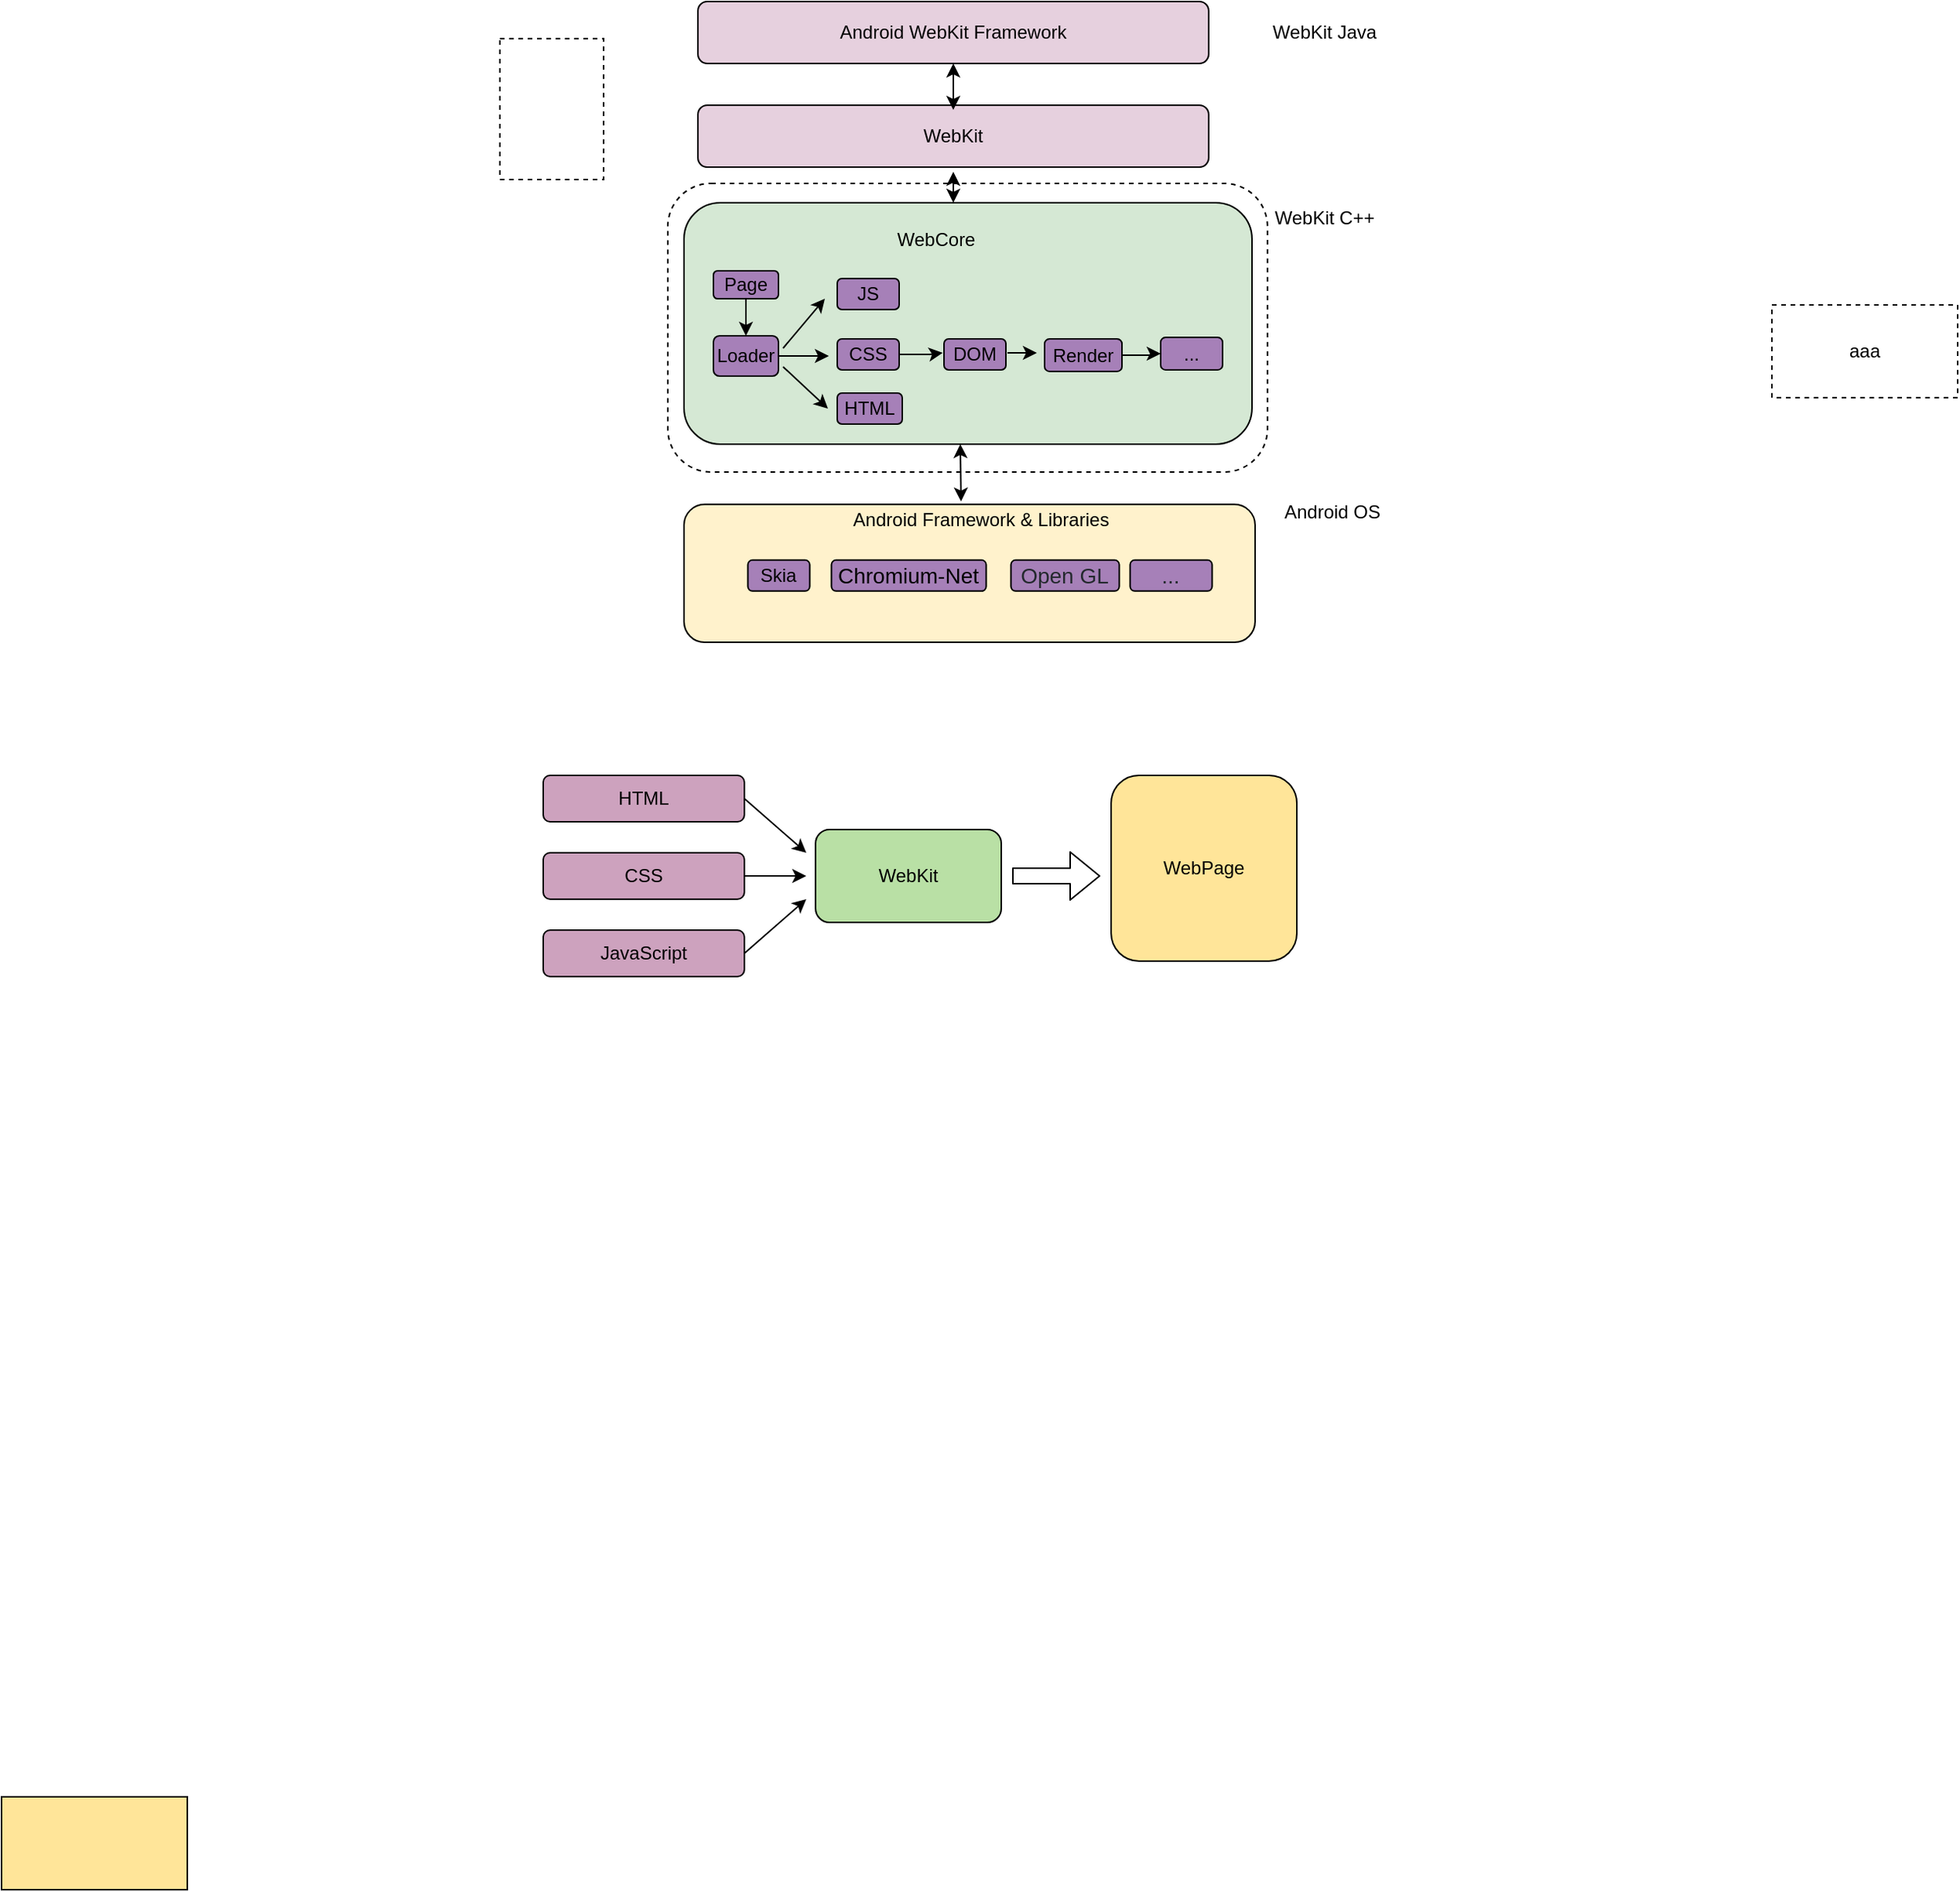 <mxfile version="14.9.2" type="github">
  <diagram id="xG9WrDhXwfoE1JoBaSLJ" name="Page-1">
    <mxGraphModel dx="1865" dy="586" grid="0" gridSize="10" guides="1" tooltips="1" connect="1" arrows="1" fold="1" page="1" pageScale="1" pageWidth="827" pageHeight="1169" math="0" shadow="0">
      <root>
        <mxCell id="0" />
        <mxCell id="1" parent="0" />
        <mxCell id="V0x4IGZ1ICtQj0jvs1d1-1" value="Android WebKit Framework" style="rounded=1;whiteSpace=wrap;html=1;fillColor=#E6D0DE;" vertex="1" parent="1">
          <mxGeometry x="240" y="120" width="330" height="40" as="geometry" />
        </mxCell>
        <mxCell id="V0x4IGZ1ICtQj0jvs1d1-2" value="WebKit" style="rounded=1;whiteSpace=wrap;html=1;fillColor=#E6D0DE;" vertex="1" parent="1">
          <mxGeometry x="240" y="187" width="330" height="40" as="geometry" />
        </mxCell>
        <mxCell id="V0x4IGZ1ICtQj0jvs1d1-3" value="" style="rounded=1;whiteSpace=wrap;html=1;fillColor=#FFF2CC;" vertex="1" parent="1">
          <mxGeometry x="231" y="444.92" width="369" height="89.08" as="geometry" />
        </mxCell>
        <mxCell id="V0x4IGZ1ICtQj0jvs1d1-7" value="Android Framework &amp;amp; Libraries" style="text;html=1;strokeColor=none;fillColor=none;align=center;verticalAlign=middle;whiteSpace=wrap;rounded=0;" vertex="1" parent="1">
          <mxGeometry x="338.25" y="444.92" width="170" height="20" as="geometry" />
        </mxCell>
        <mxCell id="V0x4IGZ1ICtQj0jvs1d1-8" value="" style="rounded=1;whiteSpace=wrap;html=1;fillColor=#D5E8D4;" vertex="1" parent="1">
          <mxGeometry x="231" y="250" width="367" height="156" as="geometry" />
        </mxCell>
        <mxCell id="V0x4IGZ1ICtQj0jvs1d1-9" value="WebCore" style="text;html=1;strokeColor=none;fillColor=none;align=center;verticalAlign=middle;whiteSpace=wrap;rounded=0;" vertex="1" parent="1">
          <mxGeometry x="324" y="264" width="140" height="20" as="geometry" />
        </mxCell>
        <mxCell id="V0x4IGZ1ICtQj0jvs1d1-10" value="Skia" style="rounded=1;whiteSpace=wrap;html=1;fillColor=#A680B8;" vertex="1" parent="1">
          <mxGeometry x="272.25" y="480.92" width="40" height="20" as="geometry" />
        </mxCell>
        <mxCell id="V0x4IGZ1ICtQj0jvs1d1-11" value="&lt;span style=&quot;font-size: 14px ; background-color: rgb(166 , 128 , 184)&quot;&gt;Chromium-Net&lt;/span&gt;" style="rounded=1;whiteSpace=wrap;html=1;fillColor=#A680B8;" vertex="1" parent="1">
          <mxGeometry x="326.25" y="480.92" width="100" height="20" as="geometry" />
        </mxCell>
        <mxCell id="V0x4IGZ1ICtQj0jvs1d1-12" value="&lt;font color=&quot;#24292e&quot;&gt;&lt;span style=&quot;font-size: 14px ; background-color: rgb(166 , 128 , 184)&quot;&gt;Open GL&lt;/span&gt;&lt;/font&gt;" style="rounded=1;whiteSpace=wrap;html=1;fillColor=#A680B8;" vertex="1" parent="1">
          <mxGeometry x="442.25" y="480.92" width="70" height="20" as="geometry" />
        </mxCell>
        <mxCell id="V0x4IGZ1ICtQj0jvs1d1-67" style="edgeStyle=orthogonalEdgeStyle;rounded=0;orthogonalLoop=1;jettySize=auto;html=1;exitX=0.5;exitY=1;exitDx=0;exitDy=0;entryX=0.5;entryY=0;entryDx=0;entryDy=0;" edge="1" parent="1" source="V0x4IGZ1ICtQj0jvs1d1-13" target="V0x4IGZ1ICtQj0jvs1d1-14">
          <mxGeometry relative="1" as="geometry" />
        </mxCell>
        <mxCell id="V0x4IGZ1ICtQj0jvs1d1-13" value="Page" style="rounded=1;whiteSpace=wrap;html=1;fillColor=#A680B8;" vertex="1" parent="1">
          <mxGeometry x="250" y="294" width="42" height="18" as="geometry" />
        </mxCell>
        <mxCell id="V0x4IGZ1ICtQj0jvs1d1-79" style="edgeStyle=orthogonalEdgeStyle;rounded=0;orthogonalLoop=1;jettySize=auto;html=1;exitX=1;exitY=0.5;exitDx=0;exitDy=0;" edge="1" parent="1" source="V0x4IGZ1ICtQj0jvs1d1-14">
          <mxGeometry relative="1" as="geometry">
            <mxPoint x="324.6" y="349.2" as="targetPoint" />
          </mxGeometry>
        </mxCell>
        <mxCell id="V0x4IGZ1ICtQj0jvs1d1-14" value="Loader" style="rounded=1;whiteSpace=wrap;html=1;fillColor=#A680B8;" vertex="1" parent="1">
          <mxGeometry x="250" y="336" width="42" height="26" as="geometry" />
        </mxCell>
        <mxCell id="V0x4IGZ1ICtQj0jvs1d1-69" value="" style="edgeStyle=orthogonalEdgeStyle;rounded=0;orthogonalLoop=1;jettySize=auto;html=1;startArrow=none;" edge="1" parent="1" source="V0x4IGZ1ICtQj0jvs1d1-16" target="V0x4IGZ1ICtQj0jvs1d1-49">
          <mxGeometry relative="1" as="geometry" />
        </mxCell>
        <mxCell id="V0x4IGZ1ICtQj0jvs1d1-15" value="DOM" style="rounded=1;whiteSpace=wrap;html=1;fillColor=#A680B8;" vertex="1" parent="1">
          <mxGeometry x="399" y="338" width="40" height="20" as="geometry" />
        </mxCell>
        <mxCell id="V0x4IGZ1ICtQj0jvs1d1-71" style="edgeStyle=orthogonalEdgeStyle;rounded=0;orthogonalLoop=1;jettySize=auto;html=1;" edge="1" parent="1" source="V0x4IGZ1ICtQj0jvs1d1-17">
          <mxGeometry relative="1" as="geometry">
            <mxPoint x="398.2" y="347" as="targetPoint" />
          </mxGeometry>
        </mxCell>
        <mxCell id="V0x4IGZ1ICtQj0jvs1d1-17" value="CSS" style="rounded=1;whiteSpace=wrap;html=1;fillColor=#A680B8;" vertex="1" parent="1">
          <mxGeometry x="330" y="338" width="40" height="20" as="geometry" />
        </mxCell>
        <mxCell id="V0x4IGZ1ICtQj0jvs1d1-18" value="JS" style="rounded=1;whiteSpace=wrap;html=1;fillColor=#A680B8;" vertex="1" parent="1">
          <mxGeometry x="330" y="299" width="40" height="20" as="geometry" />
        </mxCell>
        <mxCell id="V0x4IGZ1ICtQj0jvs1d1-19" value="HTML" style="rounded=1;whiteSpace=wrap;html=1;fillColor=#CDA2BE;" vertex="1" parent="1">
          <mxGeometry x="140" y="620" width="130" height="30" as="geometry" />
        </mxCell>
        <mxCell id="V0x4IGZ1ICtQj0jvs1d1-24" style="edgeStyle=orthogonalEdgeStyle;rounded=0;orthogonalLoop=1;jettySize=auto;html=1;" edge="1" parent="1" source="V0x4IGZ1ICtQj0jvs1d1-20">
          <mxGeometry relative="1" as="geometry">
            <mxPoint x="310" y="685" as="targetPoint" />
          </mxGeometry>
        </mxCell>
        <mxCell id="V0x4IGZ1ICtQj0jvs1d1-20" value="CSS" style="rounded=1;whiteSpace=wrap;html=1;fillColor=#CDA2BE;" vertex="1" parent="1">
          <mxGeometry x="140" y="670" width="130" height="30" as="geometry" />
        </mxCell>
        <mxCell id="V0x4IGZ1ICtQj0jvs1d1-21" value="JavaScript" style="rounded=1;whiteSpace=wrap;html=1;fillColor=#CDA2BE;" vertex="1" parent="1">
          <mxGeometry x="140" y="720" width="130" height="30" as="geometry" />
        </mxCell>
        <mxCell id="V0x4IGZ1ICtQj0jvs1d1-22" value="WebKit" style="rounded=1;whiteSpace=wrap;html=1;fillColor=#B9E0A5;" vertex="1" parent="1">
          <mxGeometry x="316" y="655" width="120" height="60" as="geometry" />
        </mxCell>
        <mxCell id="V0x4IGZ1ICtQj0jvs1d1-26" value="" style="endArrow=classic;html=1;exitX=1;exitY=0.5;exitDx=0;exitDy=0;" edge="1" parent="1" source="V0x4IGZ1ICtQj0jvs1d1-19">
          <mxGeometry width="50" height="50" relative="1" as="geometry">
            <mxPoint x="430" y="750" as="sourcePoint" />
            <mxPoint x="310" y="670" as="targetPoint" />
          </mxGeometry>
        </mxCell>
        <mxCell id="V0x4IGZ1ICtQj0jvs1d1-27" value="" style="endArrow=classic;html=1;exitX=1;exitY=0.5;exitDx=0;exitDy=0;" edge="1" parent="1" source="V0x4IGZ1ICtQj0jvs1d1-21">
          <mxGeometry width="50" height="50" relative="1" as="geometry">
            <mxPoint x="270" y="770" as="sourcePoint" />
            <mxPoint x="310" y="700" as="targetPoint" />
          </mxGeometry>
        </mxCell>
        <mxCell id="V0x4IGZ1ICtQj0jvs1d1-28" value="WebPage" style="rounded=1;whiteSpace=wrap;html=1;fillColor=#FFE599;" vertex="1" parent="1">
          <mxGeometry x="507" y="620" width="120" height="120" as="geometry" />
        </mxCell>
        <mxCell id="V0x4IGZ1ICtQj0jvs1d1-29" value="" style="shape=flexArrow;endArrow=classic;html=1;exitX=1;exitY=0.5;exitDx=0;exitDy=0;" edge="1" parent="1">
          <mxGeometry width="50" height="50" relative="1" as="geometry">
            <mxPoint x="443" y="685" as="sourcePoint" />
            <mxPoint x="500" y="685" as="targetPoint" />
          </mxGeometry>
        </mxCell>
        <mxCell id="V0x4IGZ1ICtQj0jvs1d1-31" value="" style="rounded=0;whiteSpace=wrap;html=1;fillColor=#FFE599;" vertex="1" parent="1">
          <mxGeometry x="-210" y="1280" width="120" height="60" as="geometry" />
        </mxCell>
        <mxCell id="V0x4IGZ1ICtQj0jvs1d1-32" value="" style="rounded=1;whiteSpace=wrap;html=1;fillColor=none;dashed=1;" vertex="1" parent="1">
          <mxGeometry x="220.5" y="237.5" width="387.5" height="186.5" as="geometry" />
        </mxCell>
        <mxCell id="V0x4IGZ1ICtQj0jvs1d1-33" value="&lt;font color=&quot;#24292e&quot;&gt;&lt;span style=&quot;font-size: 14px ; background-color: rgb(166 , 128 , 184)&quot;&gt;...&lt;/span&gt;&lt;/font&gt;" style="rounded=1;whiteSpace=wrap;html=1;fillColor=#A680B8;" vertex="1" parent="1">
          <mxGeometry x="519.25" y="480.92" width="53" height="20" as="geometry" />
        </mxCell>
        <mxCell id="V0x4IGZ1ICtQj0jvs1d1-34" value="WebKit Java" style="text;html=1;strokeColor=none;fillColor=none;align=center;verticalAlign=middle;whiteSpace=wrap;rounded=0;dashed=1;" vertex="1" parent="1">
          <mxGeometry x="610" y="130" width="70" height="20" as="geometry" />
        </mxCell>
        <mxCell id="V0x4IGZ1ICtQj0jvs1d1-35" value="WebKit C++" style="text;html=1;strokeColor=none;fillColor=none;align=center;verticalAlign=middle;whiteSpace=wrap;rounded=0;dashed=1;" vertex="1" parent="1">
          <mxGeometry x="610" y="250" width="70" height="20" as="geometry" />
        </mxCell>
        <mxCell id="V0x4IGZ1ICtQj0jvs1d1-36" value="Android OS" style="text;html=1;strokeColor=none;fillColor=none;align=center;verticalAlign=middle;whiteSpace=wrap;rounded=0;dashed=1;" vertex="1" parent="1">
          <mxGeometry x="615" y="440" width="70" height="20" as="geometry" />
        </mxCell>
        <mxCell id="V0x4IGZ1ICtQj0jvs1d1-37" value="HTML" style="rounded=1;whiteSpace=wrap;html=1;fillColor=#A680B8;" vertex="1" parent="1">
          <mxGeometry x="330" y="373" width="42" height="20" as="geometry" />
        </mxCell>
        <mxCell id="V0x4IGZ1ICtQj0jvs1d1-49" value="..." style="rounded=1;whiteSpace=wrap;html=1;fillColor=#A680B8;" vertex="1" parent="1">
          <mxGeometry x="539" y="337" width="40" height="21" as="geometry" />
        </mxCell>
        <mxCell id="V0x4IGZ1ICtQj0jvs1d1-50" value="" style="rounded=0;whiteSpace=wrap;html=1;dashed=1;fillColor=none;" vertex="1" parent="1">
          <mxGeometry x="112" y="144" width="67" height="91" as="geometry" />
        </mxCell>
        <mxCell id="V0x4IGZ1ICtQj0jvs1d1-52" value="" style="endArrow=classic;startArrow=classic;html=1;" edge="1" parent="1">
          <mxGeometry width="50" height="50" relative="1" as="geometry">
            <mxPoint x="405" y="190" as="sourcePoint" />
            <mxPoint x="405" y="160" as="targetPoint" />
          </mxGeometry>
        </mxCell>
        <mxCell id="V0x4IGZ1ICtQj0jvs1d1-55" value="" style="endArrow=classic;startArrow=classic;html=1;entryX=0.5;entryY=1;entryDx=0;entryDy=0;" edge="1" parent="1">
          <mxGeometry width="50" height="50" relative="1" as="geometry">
            <mxPoint x="410" y="443" as="sourcePoint" />
            <mxPoint x="409.5" y="406" as="targetPoint" />
          </mxGeometry>
        </mxCell>
        <mxCell id="V0x4IGZ1ICtQj0jvs1d1-56" value="" style="endArrow=classic;startArrow=classic;html=1;" edge="1" parent="1">
          <mxGeometry width="50" height="50" relative="1" as="geometry">
            <mxPoint x="405" y="250" as="sourcePoint" />
            <mxPoint x="405" y="230" as="targetPoint" />
          </mxGeometry>
        </mxCell>
        <mxCell id="V0x4IGZ1ICtQj0jvs1d1-57" value="aaa" style="rounded=0;whiteSpace=wrap;html=1;dashed=1;fillColor=none;" vertex="1" parent="1">
          <mxGeometry x="934" y="316" width="120" height="60" as="geometry" />
        </mxCell>
        <mxCell id="V0x4IGZ1ICtQj0jvs1d1-16" value="Render" style="rounded=1;whiteSpace=wrap;html=1;fillColor=#A680B8;" vertex="1" parent="1">
          <mxGeometry x="464" y="338" width="50" height="21" as="geometry" />
        </mxCell>
        <mxCell id="V0x4IGZ1ICtQj0jvs1d1-81" value="" style="endArrow=classic;html=1;" edge="1" parent="1">
          <mxGeometry width="50" height="50" relative="1" as="geometry">
            <mxPoint x="295" y="344" as="sourcePoint" />
            <mxPoint x="322" y="312" as="targetPoint" />
          </mxGeometry>
        </mxCell>
        <mxCell id="V0x4IGZ1ICtQj0jvs1d1-82" value="" style="endArrow=classic;html=1;" edge="1" parent="1">
          <mxGeometry width="50" height="50" relative="1" as="geometry">
            <mxPoint x="295" y="356" as="sourcePoint" />
            <mxPoint x="324" y="383" as="targetPoint" />
          </mxGeometry>
        </mxCell>
        <mxCell id="V0x4IGZ1ICtQj0jvs1d1-83" value="" style="endArrow=classic;html=1;" edge="1" parent="1">
          <mxGeometry width="50" height="50" relative="1" as="geometry">
            <mxPoint x="440" y="347" as="sourcePoint" />
            <mxPoint x="459" y="347" as="targetPoint" />
          </mxGeometry>
        </mxCell>
      </root>
    </mxGraphModel>
  </diagram>
</mxfile>
